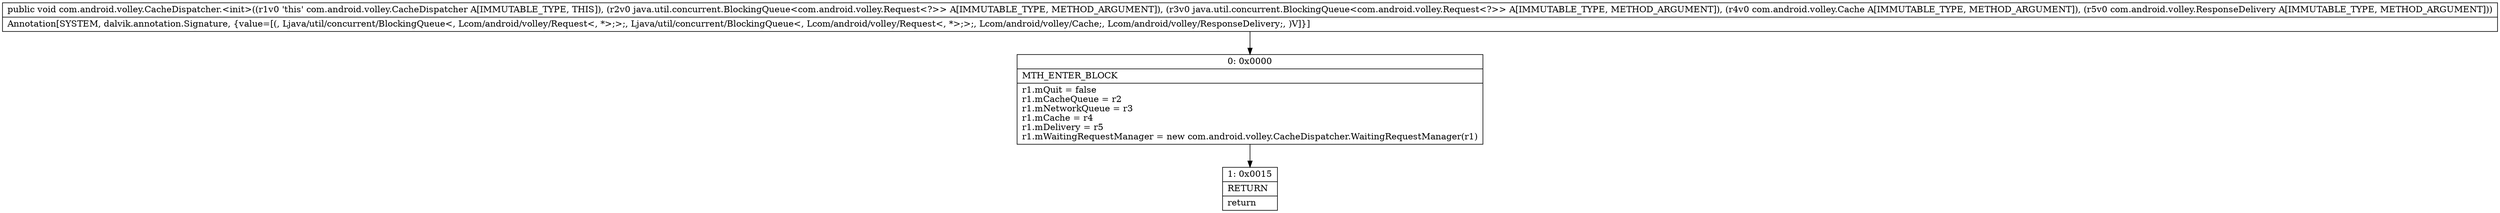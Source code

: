 digraph "CFG forcom.android.volley.CacheDispatcher.\<init\>(Ljava\/util\/concurrent\/BlockingQueue;Ljava\/util\/concurrent\/BlockingQueue;Lcom\/android\/volley\/Cache;Lcom\/android\/volley\/ResponseDelivery;)V" {
Node_0 [shape=record,label="{0\:\ 0x0000|MTH_ENTER_BLOCK\l|r1.mQuit = false\lr1.mCacheQueue = r2\lr1.mNetworkQueue = r3\lr1.mCache = r4\lr1.mDelivery = r5\lr1.mWaitingRequestManager = new com.android.volley.CacheDispatcher.WaitingRequestManager(r1)\l}"];
Node_1 [shape=record,label="{1\:\ 0x0015|RETURN\l|return\l}"];
MethodNode[shape=record,label="{public void com.android.volley.CacheDispatcher.\<init\>((r1v0 'this' com.android.volley.CacheDispatcher A[IMMUTABLE_TYPE, THIS]), (r2v0 java.util.concurrent.BlockingQueue\<com.android.volley.Request\<?\>\> A[IMMUTABLE_TYPE, METHOD_ARGUMENT]), (r3v0 java.util.concurrent.BlockingQueue\<com.android.volley.Request\<?\>\> A[IMMUTABLE_TYPE, METHOD_ARGUMENT]), (r4v0 com.android.volley.Cache A[IMMUTABLE_TYPE, METHOD_ARGUMENT]), (r5v0 com.android.volley.ResponseDelivery A[IMMUTABLE_TYPE, METHOD_ARGUMENT]))  | Annotation[SYSTEM, dalvik.annotation.Signature, \{value=[(, Ljava\/util\/concurrent\/BlockingQueue\<, Lcom\/android\/volley\/Request\<, *\>;\>;, Ljava\/util\/concurrent\/BlockingQueue\<, Lcom\/android\/volley\/Request\<, *\>;\>;, Lcom\/android\/volley\/Cache;, Lcom\/android\/volley\/ResponseDelivery;, )V]\}]\l}"];
MethodNode -> Node_0;
Node_0 -> Node_1;
}

